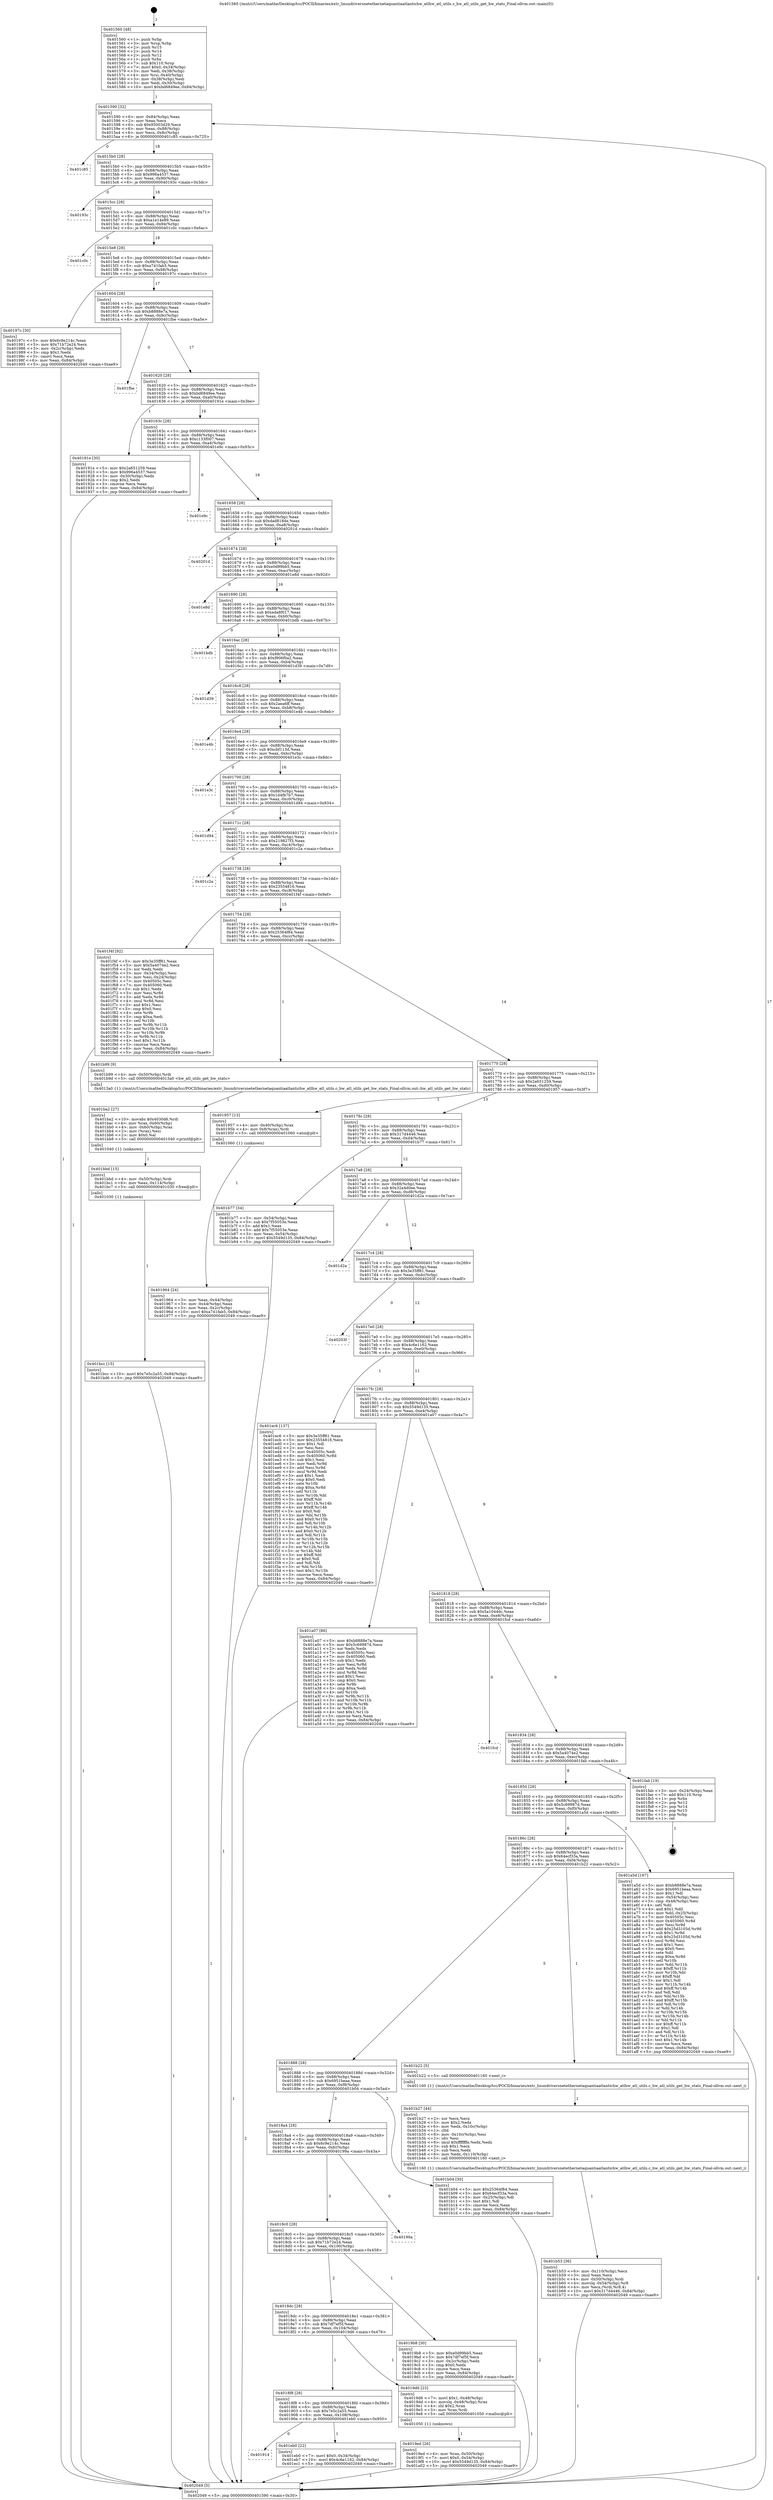 digraph "0x401560" {
  label = "0x401560 (/mnt/c/Users/mathe/Desktop/tcc/POCII/binaries/extr_linuxdriversnetethernetaquantiaatlantichw_atlhw_atl_utils.c_hw_atl_utils_get_hw_stats_Final-ollvm.out::main(0))"
  labelloc = "t"
  node[shape=record]

  Entry [label="",width=0.3,height=0.3,shape=circle,fillcolor=black,style=filled]
  "0x401590" [label="{
     0x401590 [32]\l
     | [instrs]\l
     &nbsp;&nbsp;0x401590 \<+6\>: mov -0x84(%rbp),%eax\l
     &nbsp;&nbsp;0x401596 \<+2\>: mov %eax,%ecx\l
     &nbsp;&nbsp;0x401598 \<+6\>: sub $0x95003d29,%ecx\l
     &nbsp;&nbsp;0x40159e \<+6\>: mov %eax,-0x88(%rbp)\l
     &nbsp;&nbsp;0x4015a4 \<+6\>: mov %ecx,-0x8c(%rbp)\l
     &nbsp;&nbsp;0x4015aa \<+6\>: je 0000000000401c85 \<main+0x725\>\l
  }"]
  "0x401c85" [label="{
     0x401c85\l
  }", style=dashed]
  "0x4015b0" [label="{
     0x4015b0 [28]\l
     | [instrs]\l
     &nbsp;&nbsp;0x4015b0 \<+5\>: jmp 00000000004015b5 \<main+0x55\>\l
     &nbsp;&nbsp;0x4015b5 \<+6\>: mov -0x88(%rbp),%eax\l
     &nbsp;&nbsp;0x4015bb \<+5\>: sub $0x996a4537,%eax\l
     &nbsp;&nbsp;0x4015c0 \<+6\>: mov %eax,-0x90(%rbp)\l
     &nbsp;&nbsp;0x4015c6 \<+6\>: je 000000000040193c \<main+0x3dc\>\l
  }"]
  Exit [label="",width=0.3,height=0.3,shape=circle,fillcolor=black,style=filled,peripheries=2]
  "0x40193c" [label="{
     0x40193c\l
  }", style=dashed]
  "0x4015cc" [label="{
     0x4015cc [28]\l
     | [instrs]\l
     &nbsp;&nbsp;0x4015cc \<+5\>: jmp 00000000004015d1 \<main+0x71\>\l
     &nbsp;&nbsp;0x4015d1 \<+6\>: mov -0x88(%rbp),%eax\l
     &nbsp;&nbsp;0x4015d7 \<+5\>: sub $0xa1e14e89,%eax\l
     &nbsp;&nbsp;0x4015dc \<+6\>: mov %eax,-0x94(%rbp)\l
     &nbsp;&nbsp;0x4015e2 \<+6\>: je 0000000000401c0c \<main+0x6ac\>\l
  }"]
  "0x401914" [label="{
     0x401914\l
  }", style=dashed]
  "0x401c0c" [label="{
     0x401c0c\l
  }", style=dashed]
  "0x4015e8" [label="{
     0x4015e8 [28]\l
     | [instrs]\l
     &nbsp;&nbsp;0x4015e8 \<+5\>: jmp 00000000004015ed \<main+0x8d\>\l
     &nbsp;&nbsp;0x4015ed \<+6\>: mov -0x88(%rbp),%eax\l
     &nbsp;&nbsp;0x4015f3 \<+5\>: sub $0xa741fab5,%eax\l
     &nbsp;&nbsp;0x4015f8 \<+6\>: mov %eax,-0x98(%rbp)\l
     &nbsp;&nbsp;0x4015fe \<+6\>: je 000000000040197c \<main+0x41c\>\l
  }"]
  "0x401eb0" [label="{
     0x401eb0 [22]\l
     | [instrs]\l
     &nbsp;&nbsp;0x401eb0 \<+7\>: movl $0x0,-0x34(%rbp)\l
     &nbsp;&nbsp;0x401eb7 \<+10\>: movl $0x4c6e1162,-0x84(%rbp)\l
     &nbsp;&nbsp;0x401ec1 \<+5\>: jmp 0000000000402049 \<main+0xae9\>\l
  }"]
  "0x40197c" [label="{
     0x40197c [30]\l
     | [instrs]\l
     &nbsp;&nbsp;0x40197c \<+5\>: mov $0x6c9e214c,%eax\l
     &nbsp;&nbsp;0x401981 \<+5\>: mov $0x71b72e24,%ecx\l
     &nbsp;&nbsp;0x401986 \<+3\>: mov -0x2c(%rbp),%edx\l
     &nbsp;&nbsp;0x401989 \<+3\>: cmp $0x1,%edx\l
     &nbsp;&nbsp;0x40198c \<+3\>: cmovl %ecx,%eax\l
     &nbsp;&nbsp;0x40198f \<+6\>: mov %eax,-0x84(%rbp)\l
     &nbsp;&nbsp;0x401995 \<+5\>: jmp 0000000000402049 \<main+0xae9\>\l
  }"]
  "0x401604" [label="{
     0x401604 [28]\l
     | [instrs]\l
     &nbsp;&nbsp;0x401604 \<+5\>: jmp 0000000000401609 \<main+0xa9\>\l
     &nbsp;&nbsp;0x401609 \<+6\>: mov -0x88(%rbp),%eax\l
     &nbsp;&nbsp;0x40160f \<+5\>: sub $0xb8888e7a,%eax\l
     &nbsp;&nbsp;0x401614 \<+6\>: mov %eax,-0x9c(%rbp)\l
     &nbsp;&nbsp;0x40161a \<+6\>: je 0000000000401fbe \<main+0xa5e\>\l
  }"]
  "0x401bcc" [label="{
     0x401bcc [15]\l
     | [instrs]\l
     &nbsp;&nbsp;0x401bcc \<+10\>: movl $0x7e5c2a55,-0x84(%rbp)\l
     &nbsp;&nbsp;0x401bd6 \<+5\>: jmp 0000000000402049 \<main+0xae9\>\l
  }"]
  "0x401fbe" [label="{
     0x401fbe\l
  }", style=dashed]
  "0x401620" [label="{
     0x401620 [28]\l
     | [instrs]\l
     &nbsp;&nbsp;0x401620 \<+5\>: jmp 0000000000401625 \<main+0xc5\>\l
     &nbsp;&nbsp;0x401625 \<+6\>: mov -0x88(%rbp),%eax\l
     &nbsp;&nbsp;0x40162b \<+5\>: sub $0xbd6849ee,%eax\l
     &nbsp;&nbsp;0x401630 \<+6\>: mov %eax,-0xa0(%rbp)\l
     &nbsp;&nbsp;0x401636 \<+6\>: je 000000000040191e \<main+0x3be\>\l
  }"]
  "0x401bbd" [label="{
     0x401bbd [15]\l
     | [instrs]\l
     &nbsp;&nbsp;0x401bbd \<+4\>: mov -0x50(%rbp),%rdi\l
     &nbsp;&nbsp;0x401bc1 \<+6\>: mov %eax,-0x114(%rbp)\l
     &nbsp;&nbsp;0x401bc7 \<+5\>: call 0000000000401030 \<free@plt\>\l
     | [calls]\l
     &nbsp;&nbsp;0x401030 \{1\} (unknown)\l
  }"]
  "0x40191e" [label="{
     0x40191e [30]\l
     | [instrs]\l
     &nbsp;&nbsp;0x40191e \<+5\>: mov $0x2a651259,%eax\l
     &nbsp;&nbsp;0x401923 \<+5\>: mov $0x996a4537,%ecx\l
     &nbsp;&nbsp;0x401928 \<+3\>: mov -0x30(%rbp),%edx\l
     &nbsp;&nbsp;0x40192b \<+3\>: cmp $0x2,%edx\l
     &nbsp;&nbsp;0x40192e \<+3\>: cmovne %ecx,%eax\l
     &nbsp;&nbsp;0x401931 \<+6\>: mov %eax,-0x84(%rbp)\l
     &nbsp;&nbsp;0x401937 \<+5\>: jmp 0000000000402049 \<main+0xae9\>\l
  }"]
  "0x40163c" [label="{
     0x40163c [28]\l
     | [instrs]\l
     &nbsp;&nbsp;0x40163c \<+5\>: jmp 0000000000401641 \<main+0xe1\>\l
     &nbsp;&nbsp;0x401641 \<+6\>: mov -0x88(%rbp),%eax\l
     &nbsp;&nbsp;0x401647 \<+5\>: sub $0xc133f007,%eax\l
     &nbsp;&nbsp;0x40164c \<+6\>: mov %eax,-0xa4(%rbp)\l
     &nbsp;&nbsp;0x401652 \<+6\>: je 0000000000401e9c \<main+0x93c\>\l
  }"]
  "0x402049" [label="{
     0x402049 [5]\l
     | [instrs]\l
     &nbsp;&nbsp;0x402049 \<+5\>: jmp 0000000000401590 \<main+0x30\>\l
  }"]
  "0x401560" [label="{
     0x401560 [48]\l
     | [instrs]\l
     &nbsp;&nbsp;0x401560 \<+1\>: push %rbp\l
     &nbsp;&nbsp;0x401561 \<+3\>: mov %rsp,%rbp\l
     &nbsp;&nbsp;0x401564 \<+2\>: push %r15\l
     &nbsp;&nbsp;0x401566 \<+2\>: push %r14\l
     &nbsp;&nbsp;0x401568 \<+2\>: push %r12\l
     &nbsp;&nbsp;0x40156a \<+1\>: push %rbx\l
     &nbsp;&nbsp;0x40156b \<+7\>: sub $0x110,%rsp\l
     &nbsp;&nbsp;0x401572 \<+7\>: movl $0x0,-0x34(%rbp)\l
     &nbsp;&nbsp;0x401579 \<+3\>: mov %edi,-0x38(%rbp)\l
     &nbsp;&nbsp;0x40157c \<+4\>: mov %rsi,-0x40(%rbp)\l
     &nbsp;&nbsp;0x401580 \<+3\>: mov -0x38(%rbp),%edi\l
     &nbsp;&nbsp;0x401583 \<+3\>: mov %edi,-0x30(%rbp)\l
     &nbsp;&nbsp;0x401586 \<+10\>: movl $0xbd6849ee,-0x84(%rbp)\l
  }"]
  "0x401ba2" [label="{
     0x401ba2 [27]\l
     | [instrs]\l
     &nbsp;&nbsp;0x401ba2 \<+10\>: movabs $0x4030d6,%rdi\l
     &nbsp;&nbsp;0x401bac \<+4\>: mov %rax,-0x60(%rbp)\l
     &nbsp;&nbsp;0x401bb0 \<+4\>: mov -0x60(%rbp),%rax\l
     &nbsp;&nbsp;0x401bb4 \<+2\>: mov (%rax),%esi\l
     &nbsp;&nbsp;0x401bb6 \<+2\>: mov $0x0,%al\l
     &nbsp;&nbsp;0x401bb8 \<+5\>: call 0000000000401040 \<printf@plt\>\l
     | [calls]\l
     &nbsp;&nbsp;0x401040 \{1\} (unknown)\l
  }"]
  "0x401e9c" [label="{
     0x401e9c\l
  }", style=dashed]
  "0x401658" [label="{
     0x401658 [28]\l
     | [instrs]\l
     &nbsp;&nbsp;0x401658 \<+5\>: jmp 000000000040165d \<main+0xfd\>\l
     &nbsp;&nbsp;0x40165d \<+6\>: mov -0x88(%rbp),%eax\l
     &nbsp;&nbsp;0x401663 \<+5\>: sub $0xdad818de,%eax\l
     &nbsp;&nbsp;0x401668 \<+6\>: mov %eax,-0xa8(%rbp)\l
     &nbsp;&nbsp;0x40166e \<+6\>: je 000000000040201d \<main+0xabd\>\l
  }"]
  "0x401b53" [label="{
     0x401b53 [36]\l
     | [instrs]\l
     &nbsp;&nbsp;0x401b53 \<+6\>: mov -0x110(%rbp),%ecx\l
     &nbsp;&nbsp;0x401b59 \<+3\>: imul %eax,%ecx\l
     &nbsp;&nbsp;0x401b5c \<+4\>: mov -0x50(%rbp),%rdi\l
     &nbsp;&nbsp;0x401b60 \<+4\>: movslq -0x54(%rbp),%r8\l
     &nbsp;&nbsp;0x401b64 \<+4\>: mov %ecx,(%rdi,%r8,4)\l
     &nbsp;&nbsp;0x401b68 \<+10\>: movl $0x317d4446,-0x84(%rbp)\l
     &nbsp;&nbsp;0x401b72 \<+5\>: jmp 0000000000402049 \<main+0xae9\>\l
  }"]
  "0x40201d" [label="{
     0x40201d\l
  }", style=dashed]
  "0x401674" [label="{
     0x401674 [28]\l
     | [instrs]\l
     &nbsp;&nbsp;0x401674 \<+5\>: jmp 0000000000401679 \<main+0x119\>\l
     &nbsp;&nbsp;0x401679 \<+6\>: mov -0x88(%rbp),%eax\l
     &nbsp;&nbsp;0x40167f \<+5\>: sub $0xe0d99bb5,%eax\l
     &nbsp;&nbsp;0x401684 \<+6\>: mov %eax,-0xac(%rbp)\l
     &nbsp;&nbsp;0x40168a \<+6\>: je 0000000000401e8d \<main+0x92d\>\l
  }"]
  "0x401b27" [label="{
     0x401b27 [44]\l
     | [instrs]\l
     &nbsp;&nbsp;0x401b27 \<+2\>: xor %ecx,%ecx\l
     &nbsp;&nbsp;0x401b29 \<+5\>: mov $0x2,%edx\l
     &nbsp;&nbsp;0x401b2e \<+6\>: mov %edx,-0x10c(%rbp)\l
     &nbsp;&nbsp;0x401b34 \<+1\>: cltd\l
     &nbsp;&nbsp;0x401b35 \<+6\>: mov -0x10c(%rbp),%esi\l
     &nbsp;&nbsp;0x401b3b \<+2\>: idiv %esi\l
     &nbsp;&nbsp;0x401b3d \<+6\>: imul $0xfffffffe,%edx,%edx\l
     &nbsp;&nbsp;0x401b43 \<+3\>: sub $0x1,%ecx\l
     &nbsp;&nbsp;0x401b46 \<+2\>: sub %ecx,%edx\l
     &nbsp;&nbsp;0x401b48 \<+6\>: mov %edx,-0x110(%rbp)\l
     &nbsp;&nbsp;0x401b4e \<+5\>: call 0000000000401160 \<next_i\>\l
     | [calls]\l
     &nbsp;&nbsp;0x401160 \{1\} (/mnt/c/Users/mathe/Desktop/tcc/POCII/binaries/extr_linuxdriversnetethernetaquantiaatlantichw_atlhw_atl_utils.c_hw_atl_utils_get_hw_stats_Final-ollvm.out::next_i)\l
  }"]
  "0x401e8d" [label="{
     0x401e8d\l
  }", style=dashed]
  "0x401690" [label="{
     0x401690 [28]\l
     | [instrs]\l
     &nbsp;&nbsp;0x401690 \<+5\>: jmp 0000000000401695 \<main+0x135\>\l
     &nbsp;&nbsp;0x401695 \<+6\>: mov -0x88(%rbp),%eax\l
     &nbsp;&nbsp;0x40169b \<+5\>: sub $0xeda8f017,%eax\l
     &nbsp;&nbsp;0x4016a0 \<+6\>: mov %eax,-0xb0(%rbp)\l
     &nbsp;&nbsp;0x4016a6 \<+6\>: je 0000000000401bdb \<main+0x67b\>\l
  }"]
  "0x4019ed" [label="{
     0x4019ed [26]\l
     | [instrs]\l
     &nbsp;&nbsp;0x4019ed \<+4\>: mov %rax,-0x50(%rbp)\l
     &nbsp;&nbsp;0x4019f1 \<+7\>: movl $0x0,-0x54(%rbp)\l
     &nbsp;&nbsp;0x4019f8 \<+10\>: movl $0x5549d135,-0x84(%rbp)\l
     &nbsp;&nbsp;0x401a02 \<+5\>: jmp 0000000000402049 \<main+0xae9\>\l
  }"]
  "0x401bdb" [label="{
     0x401bdb\l
  }", style=dashed]
  "0x4016ac" [label="{
     0x4016ac [28]\l
     | [instrs]\l
     &nbsp;&nbsp;0x4016ac \<+5\>: jmp 00000000004016b1 \<main+0x151\>\l
     &nbsp;&nbsp;0x4016b1 \<+6\>: mov -0x88(%rbp),%eax\l
     &nbsp;&nbsp;0x4016b7 \<+5\>: sub $0xf906f0a2,%eax\l
     &nbsp;&nbsp;0x4016bc \<+6\>: mov %eax,-0xb4(%rbp)\l
     &nbsp;&nbsp;0x4016c2 \<+6\>: je 0000000000401d39 \<main+0x7d9\>\l
  }"]
  "0x4018f8" [label="{
     0x4018f8 [28]\l
     | [instrs]\l
     &nbsp;&nbsp;0x4018f8 \<+5\>: jmp 00000000004018fd \<main+0x39d\>\l
     &nbsp;&nbsp;0x4018fd \<+6\>: mov -0x88(%rbp),%eax\l
     &nbsp;&nbsp;0x401903 \<+5\>: sub $0x7e5c2a55,%eax\l
     &nbsp;&nbsp;0x401908 \<+6\>: mov %eax,-0x108(%rbp)\l
     &nbsp;&nbsp;0x40190e \<+6\>: je 0000000000401eb0 \<main+0x950\>\l
  }"]
  "0x401d39" [label="{
     0x401d39\l
  }", style=dashed]
  "0x4016c8" [label="{
     0x4016c8 [28]\l
     | [instrs]\l
     &nbsp;&nbsp;0x4016c8 \<+5\>: jmp 00000000004016cd \<main+0x16d\>\l
     &nbsp;&nbsp;0x4016cd \<+6\>: mov -0x88(%rbp),%eax\l
     &nbsp;&nbsp;0x4016d3 \<+5\>: sub $0x2aea6ff,%eax\l
     &nbsp;&nbsp;0x4016d8 \<+6\>: mov %eax,-0xb8(%rbp)\l
     &nbsp;&nbsp;0x4016de \<+6\>: je 0000000000401e4b \<main+0x8eb\>\l
  }"]
  "0x4019d6" [label="{
     0x4019d6 [23]\l
     | [instrs]\l
     &nbsp;&nbsp;0x4019d6 \<+7\>: movl $0x1,-0x48(%rbp)\l
     &nbsp;&nbsp;0x4019dd \<+4\>: movslq -0x48(%rbp),%rax\l
     &nbsp;&nbsp;0x4019e1 \<+4\>: shl $0x2,%rax\l
     &nbsp;&nbsp;0x4019e5 \<+3\>: mov %rax,%rdi\l
     &nbsp;&nbsp;0x4019e8 \<+5\>: call 0000000000401050 \<malloc@plt\>\l
     | [calls]\l
     &nbsp;&nbsp;0x401050 \{1\} (unknown)\l
  }"]
  "0x401e4b" [label="{
     0x401e4b\l
  }", style=dashed]
  "0x4016e4" [label="{
     0x4016e4 [28]\l
     | [instrs]\l
     &nbsp;&nbsp;0x4016e4 \<+5\>: jmp 00000000004016e9 \<main+0x189\>\l
     &nbsp;&nbsp;0x4016e9 \<+6\>: mov -0x88(%rbp),%eax\l
     &nbsp;&nbsp;0x4016ef \<+5\>: sub $0xcbf113d,%eax\l
     &nbsp;&nbsp;0x4016f4 \<+6\>: mov %eax,-0xbc(%rbp)\l
     &nbsp;&nbsp;0x4016fa \<+6\>: je 0000000000401e3c \<main+0x8dc\>\l
  }"]
  "0x4018dc" [label="{
     0x4018dc [28]\l
     | [instrs]\l
     &nbsp;&nbsp;0x4018dc \<+5\>: jmp 00000000004018e1 \<main+0x381\>\l
     &nbsp;&nbsp;0x4018e1 \<+6\>: mov -0x88(%rbp),%eax\l
     &nbsp;&nbsp;0x4018e7 \<+5\>: sub $0x7df7ef5f,%eax\l
     &nbsp;&nbsp;0x4018ec \<+6\>: mov %eax,-0x104(%rbp)\l
     &nbsp;&nbsp;0x4018f2 \<+6\>: je 00000000004019d6 \<main+0x476\>\l
  }"]
  "0x401e3c" [label="{
     0x401e3c\l
  }", style=dashed]
  "0x401700" [label="{
     0x401700 [28]\l
     | [instrs]\l
     &nbsp;&nbsp;0x401700 \<+5\>: jmp 0000000000401705 \<main+0x1a5\>\l
     &nbsp;&nbsp;0x401705 \<+6\>: mov -0x88(%rbp),%eax\l
     &nbsp;&nbsp;0x40170b \<+5\>: sub $0x1d4fb7b7,%eax\l
     &nbsp;&nbsp;0x401710 \<+6\>: mov %eax,-0xc0(%rbp)\l
     &nbsp;&nbsp;0x401716 \<+6\>: je 0000000000401d94 \<main+0x834\>\l
  }"]
  "0x4019b8" [label="{
     0x4019b8 [30]\l
     | [instrs]\l
     &nbsp;&nbsp;0x4019b8 \<+5\>: mov $0xe0d99bb5,%eax\l
     &nbsp;&nbsp;0x4019bd \<+5\>: mov $0x7df7ef5f,%ecx\l
     &nbsp;&nbsp;0x4019c2 \<+3\>: mov -0x2c(%rbp),%edx\l
     &nbsp;&nbsp;0x4019c5 \<+3\>: cmp $0x0,%edx\l
     &nbsp;&nbsp;0x4019c8 \<+3\>: cmove %ecx,%eax\l
     &nbsp;&nbsp;0x4019cb \<+6\>: mov %eax,-0x84(%rbp)\l
     &nbsp;&nbsp;0x4019d1 \<+5\>: jmp 0000000000402049 \<main+0xae9\>\l
  }"]
  "0x401d94" [label="{
     0x401d94\l
  }", style=dashed]
  "0x40171c" [label="{
     0x40171c [28]\l
     | [instrs]\l
     &nbsp;&nbsp;0x40171c \<+5\>: jmp 0000000000401721 \<main+0x1c1\>\l
     &nbsp;&nbsp;0x401721 \<+6\>: mov -0x88(%rbp),%eax\l
     &nbsp;&nbsp;0x401727 \<+5\>: sub $0x219827f3,%eax\l
     &nbsp;&nbsp;0x40172c \<+6\>: mov %eax,-0xc4(%rbp)\l
     &nbsp;&nbsp;0x401732 \<+6\>: je 0000000000401c2a \<main+0x6ca\>\l
  }"]
  "0x4018c0" [label="{
     0x4018c0 [28]\l
     | [instrs]\l
     &nbsp;&nbsp;0x4018c0 \<+5\>: jmp 00000000004018c5 \<main+0x365\>\l
     &nbsp;&nbsp;0x4018c5 \<+6\>: mov -0x88(%rbp),%eax\l
     &nbsp;&nbsp;0x4018cb \<+5\>: sub $0x71b72e24,%eax\l
     &nbsp;&nbsp;0x4018d0 \<+6\>: mov %eax,-0x100(%rbp)\l
     &nbsp;&nbsp;0x4018d6 \<+6\>: je 00000000004019b8 \<main+0x458\>\l
  }"]
  "0x401c2a" [label="{
     0x401c2a\l
  }", style=dashed]
  "0x401738" [label="{
     0x401738 [28]\l
     | [instrs]\l
     &nbsp;&nbsp;0x401738 \<+5\>: jmp 000000000040173d \<main+0x1dd\>\l
     &nbsp;&nbsp;0x40173d \<+6\>: mov -0x88(%rbp),%eax\l
     &nbsp;&nbsp;0x401743 \<+5\>: sub $0x23554816,%eax\l
     &nbsp;&nbsp;0x401748 \<+6\>: mov %eax,-0xc8(%rbp)\l
     &nbsp;&nbsp;0x40174e \<+6\>: je 0000000000401f4f \<main+0x9ef\>\l
  }"]
  "0x40199a" [label="{
     0x40199a\l
  }", style=dashed]
  "0x401f4f" [label="{
     0x401f4f [92]\l
     | [instrs]\l
     &nbsp;&nbsp;0x401f4f \<+5\>: mov $0x3e35ff81,%eax\l
     &nbsp;&nbsp;0x401f54 \<+5\>: mov $0x5a4074e2,%ecx\l
     &nbsp;&nbsp;0x401f59 \<+2\>: xor %edx,%edx\l
     &nbsp;&nbsp;0x401f5b \<+3\>: mov -0x34(%rbp),%esi\l
     &nbsp;&nbsp;0x401f5e \<+3\>: mov %esi,-0x24(%rbp)\l
     &nbsp;&nbsp;0x401f61 \<+7\>: mov 0x40505c,%esi\l
     &nbsp;&nbsp;0x401f68 \<+7\>: mov 0x405060,%edi\l
     &nbsp;&nbsp;0x401f6f \<+3\>: sub $0x1,%edx\l
     &nbsp;&nbsp;0x401f72 \<+3\>: mov %esi,%r8d\l
     &nbsp;&nbsp;0x401f75 \<+3\>: add %edx,%r8d\l
     &nbsp;&nbsp;0x401f78 \<+4\>: imul %r8d,%esi\l
     &nbsp;&nbsp;0x401f7c \<+3\>: and $0x1,%esi\l
     &nbsp;&nbsp;0x401f7f \<+3\>: cmp $0x0,%esi\l
     &nbsp;&nbsp;0x401f82 \<+4\>: sete %r9b\l
     &nbsp;&nbsp;0x401f86 \<+3\>: cmp $0xa,%edi\l
     &nbsp;&nbsp;0x401f89 \<+4\>: setl %r10b\l
     &nbsp;&nbsp;0x401f8d \<+3\>: mov %r9b,%r11b\l
     &nbsp;&nbsp;0x401f90 \<+3\>: and %r10b,%r11b\l
     &nbsp;&nbsp;0x401f93 \<+3\>: xor %r10b,%r9b\l
     &nbsp;&nbsp;0x401f96 \<+3\>: or %r9b,%r11b\l
     &nbsp;&nbsp;0x401f99 \<+4\>: test $0x1,%r11b\l
     &nbsp;&nbsp;0x401f9d \<+3\>: cmovne %ecx,%eax\l
     &nbsp;&nbsp;0x401fa0 \<+6\>: mov %eax,-0x84(%rbp)\l
     &nbsp;&nbsp;0x401fa6 \<+5\>: jmp 0000000000402049 \<main+0xae9\>\l
  }"]
  "0x401754" [label="{
     0x401754 [28]\l
     | [instrs]\l
     &nbsp;&nbsp;0x401754 \<+5\>: jmp 0000000000401759 \<main+0x1f9\>\l
     &nbsp;&nbsp;0x401759 \<+6\>: mov -0x88(%rbp),%eax\l
     &nbsp;&nbsp;0x40175f \<+5\>: sub $0x25364f84,%eax\l
     &nbsp;&nbsp;0x401764 \<+6\>: mov %eax,-0xcc(%rbp)\l
     &nbsp;&nbsp;0x40176a \<+6\>: je 0000000000401b99 \<main+0x639\>\l
  }"]
  "0x4018a4" [label="{
     0x4018a4 [28]\l
     | [instrs]\l
     &nbsp;&nbsp;0x4018a4 \<+5\>: jmp 00000000004018a9 \<main+0x349\>\l
     &nbsp;&nbsp;0x4018a9 \<+6\>: mov -0x88(%rbp),%eax\l
     &nbsp;&nbsp;0x4018af \<+5\>: sub $0x6c9e214c,%eax\l
     &nbsp;&nbsp;0x4018b4 \<+6\>: mov %eax,-0xfc(%rbp)\l
     &nbsp;&nbsp;0x4018ba \<+6\>: je 000000000040199a \<main+0x43a\>\l
  }"]
  "0x401b99" [label="{
     0x401b99 [9]\l
     | [instrs]\l
     &nbsp;&nbsp;0x401b99 \<+4\>: mov -0x50(%rbp),%rdi\l
     &nbsp;&nbsp;0x401b9d \<+5\>: call 00000000004013a0 \<hw_atl_utils_get_hw_stats\>\l
     | [calls]\l
     &nbsp;&nbsp;0x4013a0 \{1\} (/mnt/c/Users/mathe/Desktop/tcc/POCII/binaries/extr_linuxdriversnetethernetaquantiaatlantichw_atlhw_atl_utils.c_hw_atl_utils_get_hw_stats_Final-ollvm.out::hw_atl_utils_get_hw_stats)\l
  }"]
  "0x401770" [label="{
     0x401770 [28]\l
     | [instrs]\l
     &nbsp;&nbsp;0x401770 \<+5\>: jmp 0000000000401775 \<main+0x215\>\l
     &nbsp;&nbsp;0x401775 \<+6\>: mov -0x88(%rbp),%eax\l
     &nbsp;&nbsp;0x40177b \<+5\>: sub $0x2a651259,%eax\l
     &nbsp;&nbsp;0x401780 \<+6\>: mov %eax,-0xd0(%rbp)\l
     &nbsp;&nbsp;0x401786 \<+6\>: je 0000000000401957 \<main+0x3f7\>\l
  }"]
  "0x401b04" [label="{
     0x401b04 [30]\l
     | [instrs]\l
     &nbsp;&nbsp;0x401b04 \<+5\>: mov $0x25364f84,%eax\l
     &nbsp;&nbsp;0x401b09 \<+5\>: mov $0x64ecf33a,%ecx\l
     &nbsp;&nbsp;0x401b0e \<+3\>: mov -0x25(%rbp),%dl\l
     &nbsp;&nbsp;0x401b11 \<+3\>: test $0x1,%dl\l
     &nbsp;&nbsp;0x401b14 \<+3\>: cmovne %ecx,%eax\l
     &nbsp;&nbsp;0x401b17 \<+6\>: mov %eax,-0x84(%rbp)\l
     &nbsp;&nbsp;0x401b1d \<+5\>: jmp 0000000000402049 \<main+0xae9\>\l
  }"]
  "0x401957" [label="{
     0x401957 [13]\l
     | [instrs]\l
     &nbsp;&nbsp;0x401957 \<+4\>: mov -0x40(%rbp),%rax\l
     &nbsp;&nbsp;0x40195b \<+4\>: mov 0x8(%rax),%rdi\l
     &nbsp;&nbsp;0x40195f \<+5\>: call 0000000000401060 \<atoi@plt\>\l
     | [calls]\l
     &nbsp;&nbsp;0x401060 \{1\} (unknown)\l
  }"]
  "0x40178c" [label="{
     0x40178c [28]\l
     | [instrs]\l
     &nbsp;&nbsp;0x40178c \<+5\>: jmp 0000000000401791 \<main+0x231\>\l
     &nbsp;&nbsp;0x401791 \<+6\>: mov -0x88(%rbp),%eax\l
     &nbsp;&nbsp;0x401797 \<+5\>: sub $0x317d4446,%eax\l
     &nbsp;&nbsp;0x40179c \<+6\>: mov %eax,-0xd4(%rbp)\l
     &nbsp;&nbsp;0x4017a2 \<+6\>: je 0000000000401b77 \<main+0x617\>\l
  }"]
  "0x401964" [label="{
     0x401964 [24]\l
     | [instrs]\l
     &nbsp;&nbsp;0x401964 \<+3\>: mov %eax,-0x44(%rbp)\l
     &nbsp;&nbsp;0x401967 \<+3\>: mov -0x44(%rbp),%eax\l
     &nbsp;&nbsp;0x40196a \<+3\>: mov %eax,-0x2c(%rbp)\l
     &nbsp;&nbsp;0x40196d \<+10\>: movl $0xa741fab5,-0x84(%rbp)\l
     &nbsp;&nbsp;0x401977 \<+5\>: jmp 0000000000402049 \<main+0xae9\>\l
  }"]
  "0x401888" [label="{
     0x401888 [28]\l
     | [instrs]\l
     &nbsp;&nbsp;0x401888 \<+5\>: jmp 000000000040188d \<main+0x32d\>\l
     &nbsp;&nbsp;0x40188d \<+6\>: mov -0x88(%rbp),%eax\l
     &nbsp;&nbsp;0x401893 \<+5\>: sub $0x6951beaa,%eax\l
     &nbsp;&nbsp;0x401898 \<+6\>: mov %eax,-0xf8(%rbp)\l
     &nbsp;&nbsp;0x40189e \<+6\>: je 0000000000401b04 \<main+0x5a4\>\l
  }"]
  "0x401b77" [label="{
     0x401b77 [34]\l
     | [instrs]\l
     &nbsp;&nbsp;0x401b77 \<+3\>: mov -0x54(%rbp),%eax\l
     &nbsp;&nbsp;0x401b7a \<+5\>: sub $0x7f55053e,%eax\l
     &nbsp;&nbsp;0x401b7f \<+3\>: add $0x1,%eax\l
     &nbsp;&nbsp;0x401b82 \<+5\>: add $0x7f55053e,%eax\l
     &nbsp;&nbsp;0x401b87 \<+3\>: mov %eax,-0x54(%rbp)\l
     &nbsp;&nbsp;0x401b8a \<+10\>: movl $0x5549d135,-0x84(%rbp)\l
     &nbsp;&nbsp;0x401b94 \<+5\>: jmp 0000000000402049 \<main+0xae9\>\l
  }"]
  "0x4017a8" [label="{
     0x4017a8 [28]\l
     | [instrs]\l
     &nbsp;&nbsp;0x4017a8 \<+5\>: jmp 00000000004017ad \<main+0x24d\>\l
     &nbsp;&nbsp;0x4017ad \<+6\>: mov -0x88(%rbp),%eax\l
     &nbsp;&nbsp;0x4017b3 \<+5\>: sub $0x32a4d0ee,%eax\l
     &nbsp;&nbsp;0x4017b8 \<+6\>: mov %eax,-0xd8(%rbp)\l
     &nbsp;&nbsp;0x4017be \<+6\>: je 0000000000401d2a \<main+0x7ca\>\l
  }"]
  "0x401b22" [label="{
     0x401b22 [5]\l
     | [instrs]\l
     &nbsp;&nbsp;0x401b22 \<+5\>: call 0000000000401160 \<next_i\>\l
     | [calls]\l
     &nbsp;&nbsp;0x401160 \{1\} (/mnt/c/Users/mathe/Desktop/tcc/POCII/binaries/extr_linuxdriversnetethernetaquantiaatlantichw_atlhw_atl_utils.c_hw_atl_utils_get_hw_stats_Final-ollvm.out::next_i)\l
  }"]
  "0x401d2a" [label="{
     0x401d2a\l
  }", style=dashed]
  "0x4017c4" [label="{
     0x4017c4 [28]\l
     | [instrs]\l
     &nbsp;&nbsp;0x4017c4 \<+5\>: jmp 00000000004017c9 \<main+0x269\>\l
     &nbsp;&nbsp;0x4017c9 \<+6\>: mov -0x88(%rbp),%eax\l
     &nbsp;&nbsp;0x4017cf \<+5\>: sub $0x3e35ff81,%eax\l
     &nbsp;&nbsp;0x4017d4 \<+6\>: mov %eax,-0xdc(%rbp)\l
     &nbsp;&nbsp;0x4017da \<+6\>: je 000000000040203f \<main+0xadf\>\l
  }"]
  "0x40186c" [label="{
     0x40186c [28]\l
     | [instrs]\l
     &nbsp;&nbsp;0x40186c \<+5\>: jmp 0000000000401871 \<main+0x311\>\l
     &nbsp;&nbsp;0x401871 \<+6\>: mov -0x88(%rbp),%eax\l
     &nbsp;&nbsp;0x401877 \<+5\>: sub $0x64ecf33a,%eax\l
     &nbsp;&nbsp;0x40187c \<+6\>: mov %eax,-0xf4(%rbp)\l
     &nbsp;&nbsp;0x401882 \<+6\>: je 0000000000401b22 \<main+0x5c2\>\l
  }"]
  "0x40203f" [label="{
     0x40203f\l
  }", style=dashed]
  "0x4017e0" [label="{
     0x4017e0 [28]\l
     | [instrs]\l
     &nbsp;&nbsp;0x4017e0 \<+5\>: jmp 00000000004017e5 \<main+0x285\>\l
     &nbsp;&nbsp;0x4017e5 \<+6\>: mov -0x88(%rbp),%eax\l
     &nbsp;&nbsp;0x4017eb \<+5\>: sub $0x4c6e1162,%eax\l
     &nbsp;&nbsp;0x4017f0 \<+6\>: mov %eax,-0xe0(%rbp)\l
     &nbsp;&nbsp;0x4017f6 \<+6\>: je 0000000000401ec6 \<main+0x966\>\l
  }"]
  "0x401a5d" [label="{
     0x401a5d [167]\l
     | [instrs]\l
     &nbsp;&nbsp;0x401a5d \<+5\>: mov $0xb8888e7a,%eax\l
     &nbsp;&nbsp;0x401a62 \<+5\>: mov $0x6951beaa,%ecx\l
     &nbsp;&nbsp;0x401a67 \<+2\>: mov $0x1,%dl\l
     &nbsp;&nbsp;0x401a69 \<+3\>: mov -0x54(%rbp),%esi\l
     &nbsp;&nbsp;0x401a6c \<+3\>: cmp -0x48(%rbp),%esi\l
     &nbsp;&nbsp;0x401a6f \<+4\>: setl %dil\l
     &nbsp;&nbsp;0x401a73 \<+4\>: and $0x1,%dil\l
     &nbsp;&nbsp;0x401a77 \<+4\>: mov %dil,-0x25(%rbp)\l
     &nbsp;&nbsp;0x401a7b \<+7\>: mov 0x40505c,%esi\l
     &nbsp;&nbsp;0x401a82 \<+8\>: mov 0x405060,%r8d\l
     &nbsp;&nbsp;0x401a8a \<+3\>: mov %esi,%r9d\l
     &nbsp;&nbsp;0x401a8d \<+7\>: add $0x25d3105d,%r9d\l
     &nbsp;&nbsp;0x401a94 \<+4\>: sub $0x1,%r9d\l
     &nbsp;&nbsp;0x401a98 \<+7\>: sub $0x25d3105d,%r9d\l
     &nbsp;&nbsp;0x401a9f \<+4\>: imul %r9d,%esi\l
     &nbsp;&nbsp;0x401aa3 \<+3\>: and $0x1,%esi\l
     &nbsp;&nbsp;0x401aa6 \<+3\>: cmp $0x0,%esi\l
     &nbsp;&nbsp;0x401aa9 \<+4\>: sete %dil\l
     &nbsp;&nbsp;0x401aad \<+4\>: cmp $0xa,%r8d\l
     &nbsp;&nbsp;0x401ab1 \<+4\>: setl %r10b\l
     &nbsp;&nbsp;0x401ab5 \<+3\>: mov %dil,%r11b\l
     &nbsp;&nbsp;0x401ab8 \<+4\>: xor $0xff,%r11b\l
     &nbsp;&nbsp;0x401abc \<+3\>: mov %r10b,%bl\l
     &nbsp;&nbsp;0x401abf \<+3\>: xor $0xff,%bl\l
     &nbsp;&nbsp;0x401ac2 \<+3\>: xor $0x1,%dl\l
     &nbsp;&nbsp;0x401ac5 \<+3\>: mov %r11b,%r14b\l
     &nbsp;&nbsp;0x401ac8 \<+4\>: and $0xff,%r14b\l
     &nbsp;&nbsp;0x401acc \<+3\>: and %dl,%dil\l
     &nbsp;&nbsp;0x401acf \<+3\>: mov %bl,%r15b\l
     &nbsp;&nbsp;0x401ad2 \<+4\>: and $0xff,%r15b\l
     &nbsp;&nbsp;0x401ad6 \<+3\>: and %dl,%r10b\l
     &nbsp;&nbsp;0x401ad9 \<+3\>: or %dil,%r14b\l
     &nbsp;&nbsp;0x401adc \<+3\>: or %r10b,%r15b\l
     &nbsp;&nbsp;0x401adf \<+3\>: xor %r15b,%r14b\l
     &nbsp;&nbsp;0x401ae2 \<+3\>: or %bl,%r11b\l
     &nbsp;&nbsp;0x401ae5 \<+4\>: xor $0xff,%r11b\l
     &nbsp;&nbsp;0x401ae9 \<+3\>: or $0x1,%dl\l
     &nbsp;&nbsp;0x401aec \<+3\>: and %dl,%r11b\l
     &nbsp;&nbsp;0x401aef \<+3\>: or %r11b,%r14b\l
     &nbsp;&nbsp;0x401af2 \<+4\>: test $0x1,%r14b\l
     &nbsp;&nbsp;0x401af6 \<+3\>: cmovne %ecx,%eax\l
     &nbsp;&nbsp;0x401af9 \<+6\>: mov %eax,-0x84(%rbp)\l
     &nbsp;&nbsp;0x401aff \<+5\>: jmp 0000000000402049 \<main+0xae9\>\l
  }"]
  "0x401ec6" [label="{
     0x401ec6 [137]\l
     | [instrs]\l
     &nbsp;&nbsp;0x401ec6 \<+5\>: mov $0x3e35ff81,%eax\l
     &nbsp;&nbsp;0x401ecb \<+5\>: mov $0x23554816,%ecx\l
     &nbsp;&nbsp;0x401ed0 \<+2\>: mov $0x1,%dl\l
     &nbsp;&nbsp;0x401ed2 \<+2\>: xor %esi,%esi\l
     &nbsp;&nbsp;0x401ed4 \<+7\>: mov 0x40505c,%edi\l
     &nbsp;&nbsp;0x401edb \<+8\>: mov 0x405060,%r8d\l
     &nbsp;&nbsp;0x401ee3 \<+3\>: sub $0x1,%esi\l
     &nbsp;&nbsp;0x401ee6 \<+3\>: mov %edi,%r9d\l
     &nbsp;&nbsp;0x401ee9 \<+3\>: add %esi,%r9d\l
     &nbsp;&nbsp;0x401eec \<+4\>: imul %r9d,%edi\l
     &nbsp;&nbsp;0x401ef0 \<+3\>: and $0x1,%edi\l
     &nbsp;&nbsp;0x401ef3 \<+3\>: cmp $0x0,%edi\l
     &nbsp;&nbsp;0x401ef6 \<+4\>: sete %r10b\l
     &nbsp;&nbsp;0x401efa \<+4\>: cmp $0xa,%r8d\l
     &nbsp;&nbsp;0x401efe \<+4\>: setl %r11b\l
     &nbsp;&nbsp;0x401f02 \<+3\>: mov %r10b,%bl\l
     &nbsp;&nbsp;0x401f05 \<+3\>: xor $0xff,%bl\l
     &nbsp;&nbsp;0x401f08 \<+3\>: mov %r11b,%r14b\l
     &nbsp;&nbsp;0x401f0b \<+4\>: xor $0xff,%r14b\l
     &nbsp;&nbsp;0x401f0f \<+3\>: xor $0x0,%dl\l
     &nbsp;&nbsp;0x401f12 \<+3\>: mov %bl,%r15b\l
     &nbsp;&nbsp;0x401f15 \<+4\>: and $0x0,%r15b\l
     &nbsp;&nbsp;0x401f19 \<+3\>: and %dl,%r10b\l
     &nbsp;&nbsp;0x401f1c \<+3\>: mov %r14b,%r12b\l
     &nbsp;&nbsp;0x401f1f \<+4\>: and $0x0,%r12b\l
     &nbsp;&nbsp;0x401f23 \<+3\>: and %dl,%r11b\l
     &nbsp;&nbsp;0x401f26 \<+3\>: or %r10b,%r15b\l
     &nbsp;&nbsp;0x401f29 \<+3\>: or %r11b,%r12b\l
     &nbsp;&nbsp;0x401f2c \<+3\>: xor %r12b,%r15b\l
     &nbsp;&nbsp;0x401f2f \<+3\>: or %r14b,%bl\l
     &nbsp;&nbsp;0x401f32 \<+3\>: xor $0xff,%bl\l
     &nbsp;&nbsp;0x401f35 \<+3\>: or $0x0,%dl\l
     &nbsp;&nbsp;0x401f38 \<+2\>: and %dl,%bl\l
     &nbsp;&nbsp;0x401f3a \<+3\>: or %bl,%r15b\l
     &nbsp;&nbsp;0x401f3d \<+4\>: test $0x1,%r15b\l
     &nbsp;&nbsp;0x401f41 \<+3\>: cmovne %ecx,%eax\l
     &nbsp;&nbsp;0x401f44 \<+6\>: mov %eax,-0x84(%rbp)\l
     &nbsp;&nbsp;0x401f4a \<+5\>: jmp 0000000000402049 \<main+0xae9\>\l
  }"]
  "0x4017fc" [label="{
     0x4017fc [28]\l
     | [instrs]\l
     &nbsp;&nbsp;0x4017fc \<+5\>: jmp 0000000000401801 \<main+0x2a1\>\l
     &nbsp;&nbsp;0x401801 \<+6\>: mov -0x88(%rbp),%eax\l
     &nbsp;&nbsp;0x401807 \<+5\>: sub $0x5549d135,%eax\l
     &nbsp;&nbsp;0x40180c \<+6\>: mov %eax,-0xe4(%rbp)\l
     &nbsp;&nbsp;0x401812 \<+6\>: je 0000000000401a07 \<main+0x4a7\>\l
  }"]
  "0x401850" [label="{
     0x401850 [28]\l
     | [instrs]\l
     &nbsp;&nbsp;0x401850 \<+5\>: jmp 0000000000401855 \<main+0x2f5\>\l
     &nbsp;&nbsp;0x401855 \<+6\>: mov -0x88(%rbp),%eax\l
     &nbsp;&nbsp;0x40185b \<+5\>: sub $0x5c69987d,%eax\l
     &nbsp;&nbsp;0x401860 \<+6\>: mov %eax,-0xf0(%rbp)\l
     &nbsp;&nbsp;0x401866 \<+6\>: je 0000000000401a5d \<main+0x4fd\>\l
  }"]
  "0x401a07" [label="{
     0x401a07 [86]\l
     | [instrs]\l
     &nbsp;&nbsp;0x401a07 \<+5\>: mov $0xb8888e7a,%eax\l
     &nbsp;&nbsp;0x401a0c \<+5\>: mov $0x5c69987d,%ecx\l
     &nbsp;&nbsp;0x401a11 \<+2\>: xor %edx,%edx\l
     &nbsp;&nbsp;0x401a13 \<+7\>: mov 0x40505c,%esi\l
     &nbsp;&nbsp;0x401a1a \<+7\>: mov 0x405060,%edi\l
     &nbsp;&nbsp;0x401a21 \<+3\>: sub $0x1,%edx\l
     &nbsp;&nbsp;0x401a24 \<+3\>: mov %esi,%r8d\l
     &nbsp;&nbsp;0x401a27 \<+3\>: add %edx,%r8d\l
     &nbsp;&nbsp;0x401a2a \<+4\>: imul %r8d,%esi\l
     &nbsp;&nbsp;0x401a2e \<+3\>: and $0x1,%esi\l
     &nbsp;&nbsp;0x401a31 \<+3\>: cmp $0x0,%esi\l
     &nbsp;&nbsp;0x401a34 \<+4\>: sete %r9b\l
     &nbsp;&nbsp;0x401a38 \<+3\>: cmp $0xa,%edi\l
     &nbsp;&nbsp;0x401a3b \<+4\>: setl %r10b\l
     &nbsp;&nbsp;0x401a3f \<+3\>: mov %r9b,%r11b\l
     &nbsp;&nbsp;0x401a42 \<+3\>: and %r10b,%r11b\l
     &nbsp;&nbsp;0x401a45 \<+3\>: xor %r10b,%r9b\l
     &nbsp;&nbsp;0x401a48 \<+3\>: or %r9b,%r11b\l
     &nbsp;&nbsp;0x401a4b \<+4\>: test $0x1,%r11b\l
     &nbsp;&nbsp;0x401a4f \<+3\>: cmovne %ecx,%eax\l
     &nbsp;&nbsp;0x401a52 \<+6\>: mov %eax,-0x84(%rbp)\l
     &nbsp;&nbsp;0x401a58 \<+5\>: jmp 0000000000402049 \<main+0xae9\>\l
  }"]
  "0x401818" [label="{
     0x401818 [28]\l
     | [instrs]\l
     &nbsp;&nbsp;0x401818 \<+5\>: jmp 000000000040181d \<main+0x2bd\>\l
     &nbsp;&nbsp;0x40181d \<+6\>: mov -0x88(%rbp),%eax\l
     &nbsp;&nbsp;0x401823 \<+5\>: sub $0x5a1044dc,%eax\l
     &nbsp;&nbsp;0x401828 \<+6\>: mov %eax,-0xe8(%rbp)\l
     &nbsp;&nbsp;0x40182e \<+6\>: je 0000000000401fcd \<main+0xa6d\>\l
  }"]
  "0x401fab" [label="{
     0x401fab [19]\l
     | [instrs]\l
     &nbsp;&nbsp;0x401fab \<+3\>: mov -0x24(%rbp),%eax\l
     &nbsp;&nbsp;0x401fae \<+7\>: add $0x110,%rsp\l
     &nbsp;&nbsp;0x401fb5 \<+1\>: pop %rbx\l
     &nbsp;&nbsp;0x401fb6 \<+2\>: pop %r12\l
     &nbsp;&nbsp;0x401fb8 \<+2\>: pop %r14\l
     &nbsp;&nbsp;0x401fba \<+2\>: pop %r15\l
     &nbsp;&nbsp;0x401fbc \<+1\>: pop %rbp\l
     &nbsp;&nbsp;0x401fbd \<+1\>: ret\l
  }"]
  "0x401fcd" [label="{
     0x401fcd\l
  }", style=dashed]
  "0x401834" [label="{
     0x401834 [28]\l
     | [instrs]\l
     &nbsp;&nbsp;0x401834 \<+5\>: jmp 0000000000401839 \<main+0x2d9\>\l
     &nbsp;&nbsp;0x401839 \<+6\>: mov -0x88(%rbp),%eax\l
     &nbsp;&nbsp;0x40183f \<+5\>: sub $0x5a4074e2,%eax\l
     &nbsp;&nbsp;0x401844 \<+6\>: mov %eax,-0xec(%rbp)\l
     &nbsp;&nbsp;0x40184a \<+6\>: je 0000000000401fab \<main+0xa4b\>\l
  }"]
  Entry -> "0x401560" [label=" 1"]
  "0x401590" -> "0x401c85" [label=" 0"]
  "0x401590" -> "0x4015b0" [label=" 18"]
  "0x401fab" -> Exit [label=" 1"]
  "0x4015b0" -> "0x40193c" [label=" 0"]
  "0x4015b0" -> "0x4015cc" [label=" 18"]
  "0x401f4f" -> "0x402049" [label=" 1"]
  "0x4015cc" -> "0x401c0c" [label=" 0"]
  "0x4015cc" -> "0x4015e8" [label=" 18"]
  "0x401ec6" -> "0x402049" [label=" 1"]
  "0x4015e8" -> "0x40197c" [label=" 1"]
  "0x4015e8" -> "0x401604" [label=" 17"]
  "0x401eb0" -> "0x402049" [label=" 1"]
  "0x401604" -> "0x401fbe" [label=" 0"]
  "0x401604" -> "0x401620" [label=" 17"]
  "0x4018f8" -> "0x401eb0" [label=" 1"]
  "0x401620" -> "0x40191e" [label=" 1"]
  "0x401620" -> "0x40163c" [label=" 16"]
  "0x40191e" -> "0x402049" [label=" 1"]
  "0x401560" -> "0x401590" [label=" 1"]
  "0x402049" -> "0x401590" [label=" 17"]
  "0x4018f8" -> "0x401914" [label=" 0"]
  "0x40163c" -> "0x401e9c" [label=" 0"]
  "0x40163c" -> "0x401658" [label=" 16"]
  "0x401bcc" -> "0x402049" [label=" 1"]
  "0x401658" -> "0x40201d" [label=" 0"]
  "0x401658" -> "0x401674" [label=" 16"]
  "0x401bbd" -> "0x401bcc" [label=" 1"]
  "0x401674" -> "0x401e8d" [label=" 0"]
  "0x401674" -> "0x401690" [label=" 16"]
  "0x401ba2" -> "0x401bbd" [label=" 1"]
  "0x401690" -> "0x401bdb" [label=" 0"]
  "0x401690" -> "0x4016ac" [label=" 16"]
  "0x401b99" -> "0x401ba2" [label=" 1"]
  "0x4016ac" -> "0x401d39" [label=" 0"]
  "0x4016ac" -> "0x4016c8" [label=" 16"]
  "0x401b77" -> "0x402049" [label=" 1"]
  "0x4016c8" -> "0x401e4b" [label=" 0"]
  "0x4016c8" -> "0x4016e4" [label=" 16"]
  "0x401b53" -> "0x402049" [label=" 1"]
  "0x4016e4" -> "0x401e3c" [label=" 0"]
  "0x4016e4" -> "0x401700" [label=" 16"]
  "0x401b22" -> "0x401b27" [label=" 1"]
  "0x401700" -> "0x401d94" [label=" 0"]
  "0x401700" -> "0x40171c" [label=" 16"]
  "0x401b04" -> "0x402049" [label=" 2"]
  "0x40171c" -> "0x401c2a" [label=" 0"]
  "0x40171c" -> "0x401738" [label=" 16"]
  "0x401a07" -> "0x402049" [label=" 2"]
  "0x401738" -> "0x401f4f" [label=" 1"]
  "0x401738" -> "0x401754" [label=" 15"]
  "0x4019ed" -> "0x402049" [label=" 1"]
  "0x401754" -> "0x401b99" [label=" 1"]
  "0x401754" -> "0x401770" [label=" 14"]
  "0x4018dc" -> "0x4018f8" [label=" 1"]
  "0x401770" -> "0x401957" [label=" 1"]
  "0x401770" -> "0x40178c" [label=" 13"]
  "0x401957" -> "0x401964" [label=" 1"]
  "0x401964" -> "0x402049" [label=" 1"]
  "0x40197c" -> "0x402049" [label=" 1"]
  "0x4018dc" -> "0x4019d6" [label=" 1"]
  "0x40178c" -> "0x401b77" [label=" 1"]
  "0x40178c" -> "0x4017a8" [label=" 12"]
  "0x4019b8" -> "0x402049" [label=" 1"]
  "0x4017a8" -> "0x401d2a" [label=" 0"]
  "0x4017a8" -> "0x4017c4" [label=" 12"]
  "0x4018c0" -> "0x4018dc" [label=" 2"]
  "0x4017c4" -> "0x40203f" [label=" 0"]
  "0x4017c4" -> "0x4017e0" [label=" 12"]
  "0x401a5d" -> "0x402049" [label=" 2"]
  "0x4017e0" -> "0x401ec6" [label=" 1"]
  "0x4017e0" -> "0x4017fc" [label=" 11"]
  "0x4018a4" -> "0x4018c0" [label=" 3"]
  "0x4017fc" -> "0x401a07" [label=" 2"]
  "0x4017fc" -> "0x401818" [label=" 9"]
  "0x4019d6" -> "0x4019ed" [label=" 1"]
  "0x401818" -> "0x401fcd" [label=" 0"]
  "0x401818" -> "0x401834" [label=" 9"]
  "0x401888" -> "0x4018a4" [label=" 3"]
  "0x401834" -> "0x401fab" [label=" 1"]
  "0x401834" -> "0x401850" [label=" 8"]
  "0x4018a4" -> "0x40199a" [label=" 0"]
  "0x401850" -> "0x401a5d" [label=" 2"]
  "0x401850" -> "0x40186c" [label=" 6"]
  "0x4018c0" -> "0x4019b8" [label=" 1"]
  "0x40186c" -> "0x401b22" [label=" 1"]
  "0x40186c" -> "0x401888" [label=" 5"]
  "0x401b27" -> "0x401b53" [label=" 1"]
  "0x401888" -> "0x401b04" [label=" 2"]
}
